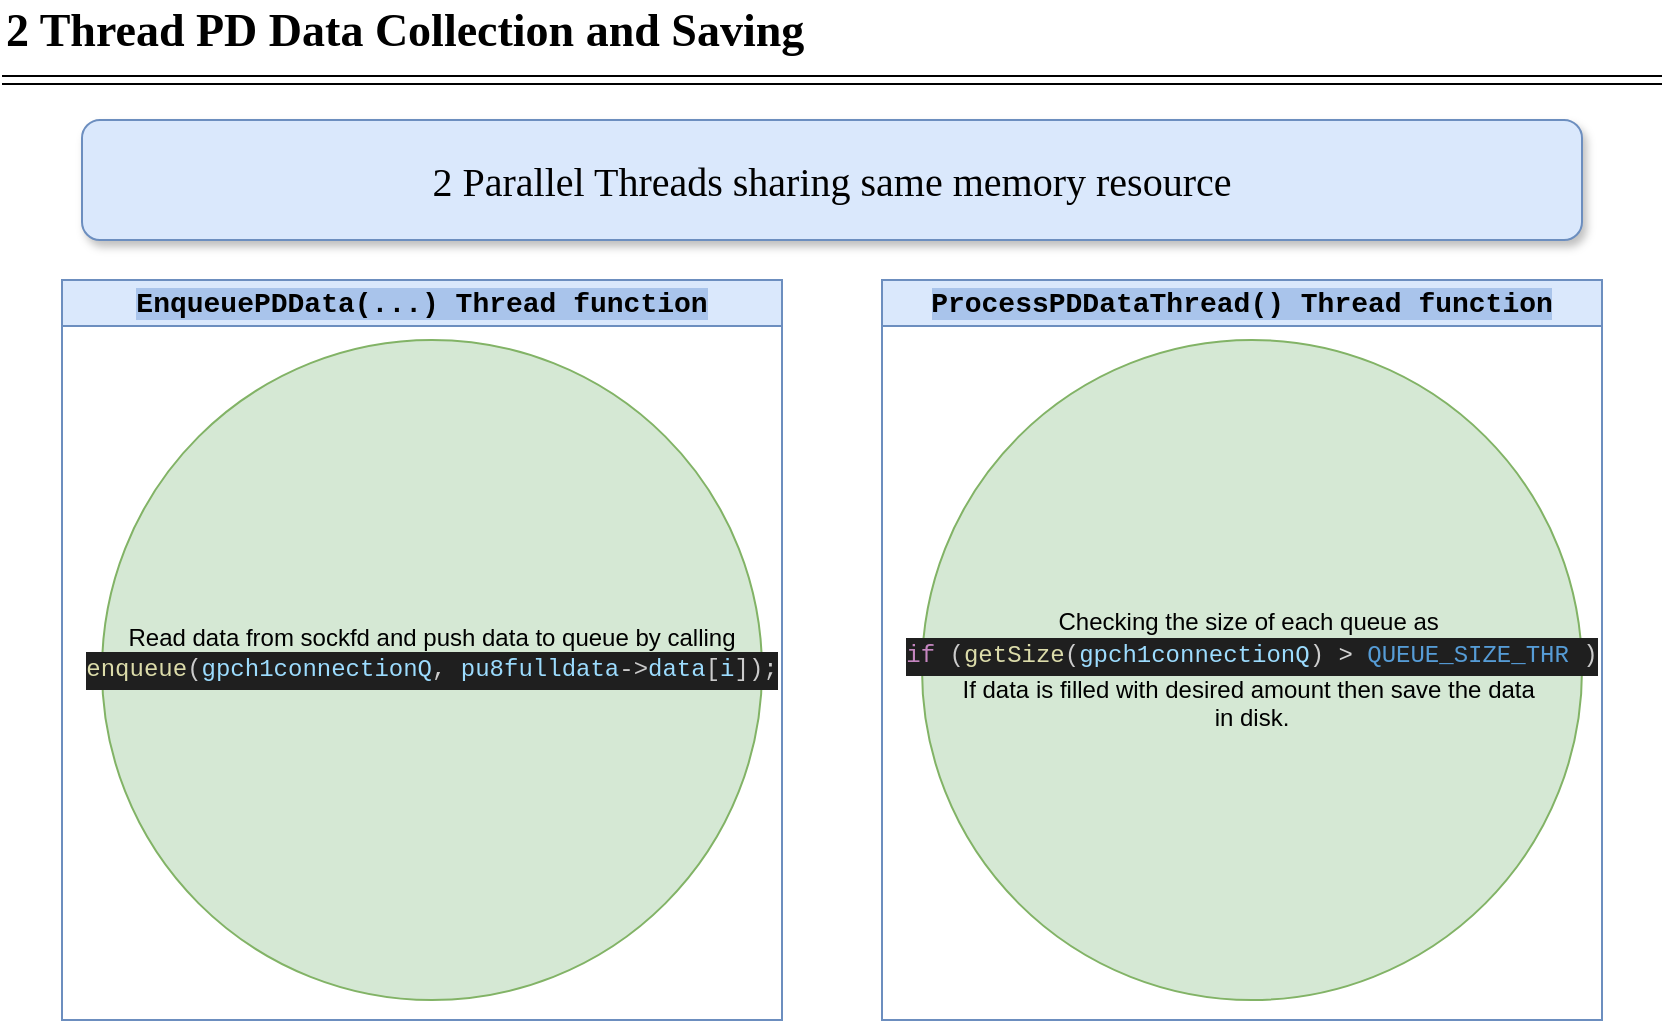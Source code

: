 <mxfile version="26.0.4">
  <diagram name="Page-1" id="aZEkN4QwG2QqPaL1eYQu">
    <mxGraphModel dx="1036" dy="614" grid="1" gridSize="10" guides="1" tooltips="1" connect="1" arrows="1" fold="1" page="1" pageScale="1" pageWidth="850" pageHeight="1100" math="0" shadow="0">
      <root>
        <mxCell id="0" />
        <mxCell id="1" parent="0" />
        <mxCell id="re-qyNJTAlaKmxA76k0L-1" value="" style="edgeStyle=none;orthogonalLoop=1;jettySize=auto;html=1;rounded=0;shape=link;" parent="1" edge="1">
          <mxGeometry width="80" relative="1" as="geometry">
            <mxPoint x="10" y="60" as="sourcePoint" />
            <mxPoint x="840" y="60" as="targetPoint" />
            <Array as="points">
              <mxPoint x="400" y="60" />
            </Array>
          </mxGeometry>
        </mxCell>
        <mxCell id="re-qyNJTAlaKmxA76k0L-2" value="&lt;font style=&quot;font-size: 23px;&quot; face=&quot;Times New Roman&quot;&gt;&lt;b&gt;2 Thread PD Data Collection and Saving&lt;/b&gt;&lt;/font&gt;" style="text;strokeColor=none;align=left;fillColor=none;html=1;verticalAlign=middle;whiteSpace=wrap;rounded=0;" parent="1" vertex="1">
          <mxGeometry x="10" y="20" width="620" height="30" as="geometry" />
        </mxCell>
        <mxCell id="b0ae0HyRdjih0DA19DMQ-2" value="&lt;font style=&quot;font-size: 14px; background-color: rgb(169, 196, 235);&quot; face=&quot;Courier New&quot;&gt;EnqueuePDData(...) Thread function&lt;/font&gt;" style="swimlane;whiteSpace=wrap;html=1;fillColor=#dae8fc;strokeColor=#6c8ebf;" vertex="1" parent="1">
          <mxGeometry x="40" y="160" width="360" height="370" as="geometry" />
        </mxCell>
        <mxCell id="b0ae0HyRdjih0DA19DMQ-1" value="&lt;div&gt;Read data from sockfd and push data to queue by calling&lt;/div&gt;&lt;div&gt;&lt;div style=&quot;color: rgb(204, 204, 204); background-color: rgb(31, 31, 31); font-family: Consolas, &amp;quot;Courier New&amp;quot;, monospace; line-height: 19px; white-space: pre;&quot;&gt;&lt;font&gt;&lt;span style=&quot;color: rgb(220, 220, 170);&quot;&gt;enqueue&lt;/span&gt;(&lt;span style=&quot;color: rgb(156, 220, 254);&quot;&gt;gpch1connectionQ&lt;/span&gt;, &lt;span style=&quot;color: rgb(156, 220, 254);&quot;&gt;pu8fulldata&lt;/span&gt;-&amp;gt;&lt;span style=&quot;color: rgb(156, 220, 254);&quot;&gt;data&lt;/span&gt;[&lt;span style=&quot;color: rgb(156, 220, 254);&quot;&gt;i&lt;/span&gt;]);&lt;/font&gt;&lt;/div&gt;&lt;/div&gt;&lt;div&gt;&lt;br&gt;&lt;/div&gt;" style="ellipse;whiteSpace=wrap;html=1;aspect=fixed;fillColor=#d5e8d4;strokeColor=#82b366;" vertex="1" parent="b0ae0HyRdjih0DA19DMQ-2">
          <mxGeometry x="20" y="30" width="330" height="330" as="geometry" />
        </mxCell>
        <mxCell id="b0ae0HyRdjih0DA19DMQ-4" value="&lt;font style=&quot;font-size: 14px; background-color: rgb(169, 196, 235);&quot; face=&quot;Courier New&quot;&gt;ProcessPDDataThread() Thread function&lt;/font&gt;" style="swimlane;whiteSpace=wrap;html=1;fillColor=#dae8fc;strokeColor=#6c8ebf;" vertex="1" parent="1">
          <mxGeometry x="450" y="160" width="360" height="370" as="geometry" />
        </mxCell>
        <mxCell id="b0ae0HyRdjih0DA19DMQ-5" value="&lt;div&gt;Checking the size of each queue as&amp;nbsp;&lt;/div&gt;&lt;div&gt;&lt;div style=&quot;color: rgb(204, 204, 204); background-color: rgb(31, 31, 31); font-family: Consolas, &amp;quot;Courier New&amp;quot;, monospace; line-height: 19px; white-space: pre;&quot;&gt;&lt;div style=&quot;line-height: 19px;&quot;&gt;&lt;font&gt;&lt;span style=&quot;color: rgb(197, 134, 192);&quot;&gt;if&lt;/span&gt; (&lt;span style=&quot;color: rgb(220, 220, 170);&quot;&gt;getSize&lt;/span&gt;(&lt;span style=&quot;color: rgb(156, 220, 254);&quot;&gt;gpch1connectionQ&lt;/span&gt;) &lt;span style=&quot;color: rgb(212, 212, 212);&quot;&gt;&amp;gt;&lt;/span&gt; &lt;span style=&quot;color: rgb(86, 156, 214);&quot;&gt;QUEUE_SIZE_THR&lt;/span&gt; )&lt;/font&gt;&lt;/div&gt;&lt;/div&gt;&lt;/div&gt;&lt;div&gt;If data is filled with desired amount then save the data&amp;nbsp;&lt;/div&gt;&lt;div&gt;in disk.&lt;/div&gt;" style="ellipse;whiteSpace=wrap;html=1;aspect=fixed;fillColor=#d5e8d4;strokeColor=#82b366;" vertex="1" parent="b0ae0HyRdjih0DA19DMQ-4">
          <mxGeometry x="20" y="30" width="330" height="330" as="geometry" />
        </mxCell>
        <mxCell id="b0ae0HyRdjih0DA19DMQ-7" value="&lt;font style=&quot;font-size: 20px;&quot; face=&quot;Lucida Console&quot;&gt;2 Parallel Threads sharing same memory resource&lt;/font&gt;" style="rounded=1;whiteSpace=wrap;html=1;fillColor=#dae8fc;strokeColor=#6c8ebf;shadow=1;" vertex="1" parent="1">
          <mxGeometry x="50" y="80" width="750" height="60" as="geometry" />
        </mxCell>
      </root>
    </mxGraphModel>
  </diagram>
</mxfile>
